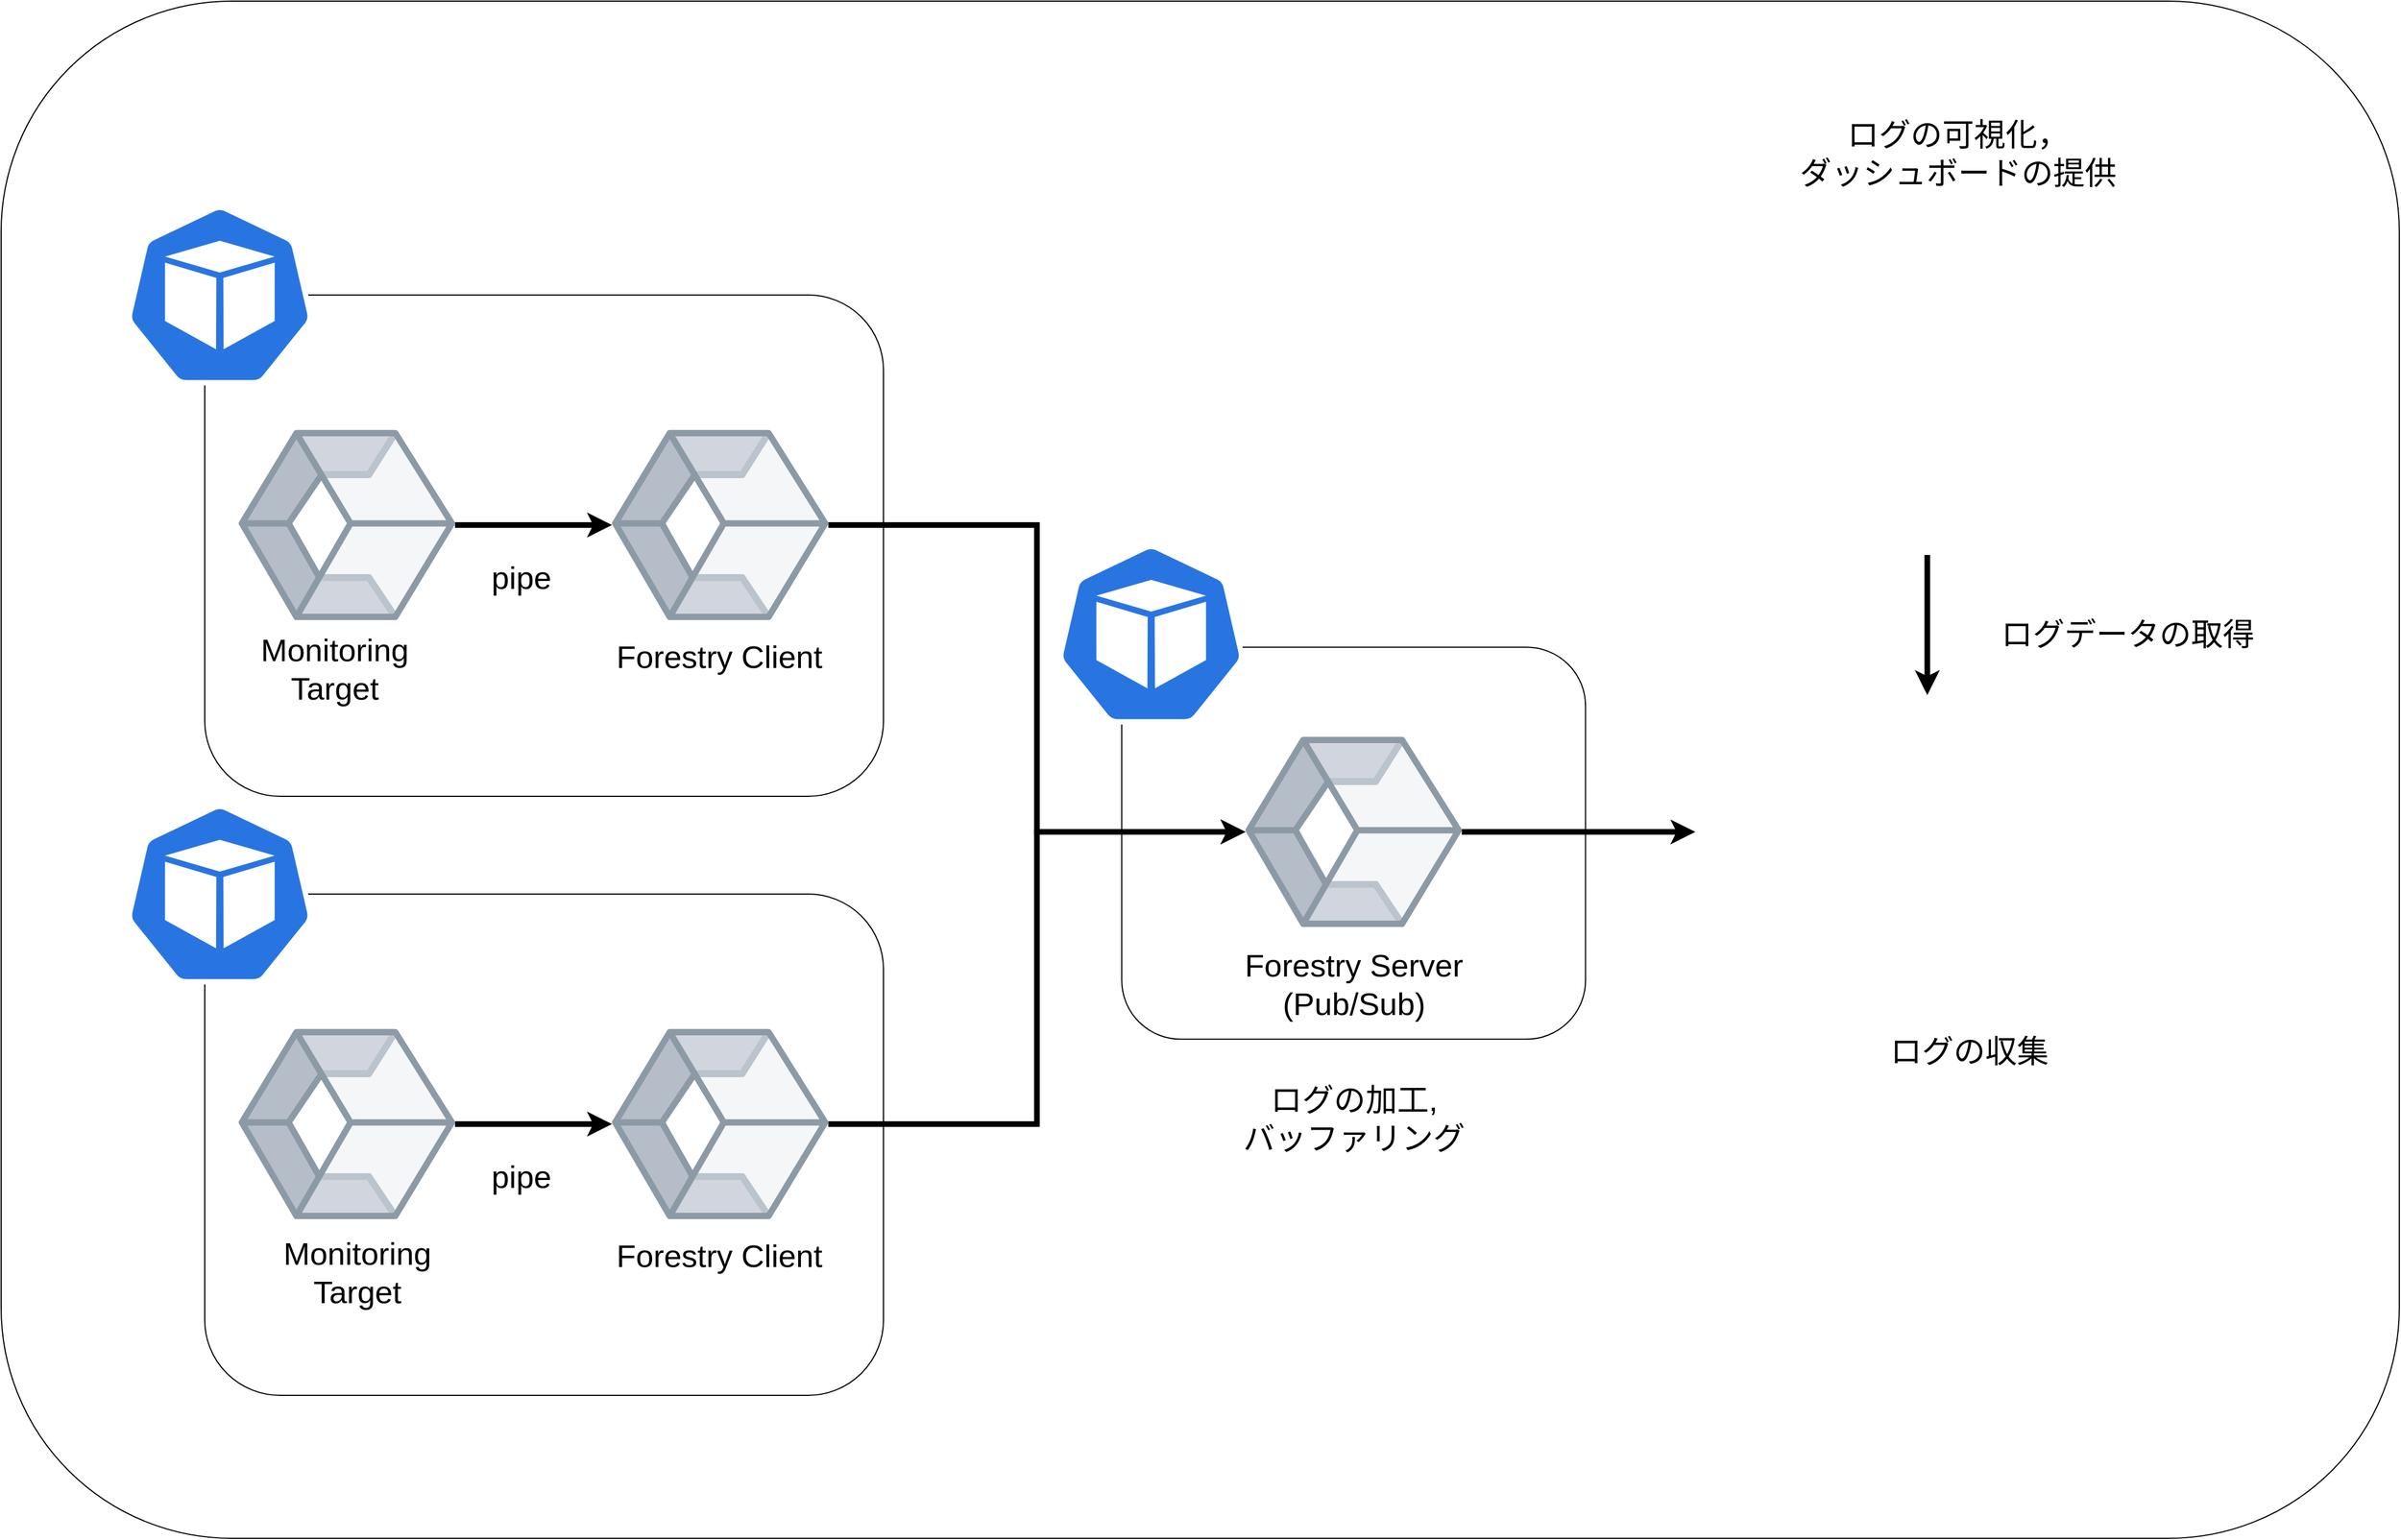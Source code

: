 <mxfile>
    <diagram id="WC1ZwRTdQGqxqxsII2Lb" name="Page-1">
        <mxGraphModel dx="4978" dy="1651" grid="1" gridSize="10" guides="1" tooltips="1" connect="1" arrows="1" fold="1" page="1" pageScale="1" pageWidth="1169" pageHeight="1654" math="0" shadow="0">
            <root>
                <mxCell id="0"/>
                <mxCell id="1" parent="0"/>
                <mxCell id="58" value="" style="rounded=1;whiteSpace=wrap;html=1;" vertex="1" parent="1">
                    <mxGeometry x="-2260" y="60" width="2120" height="1360" as="geometry"/>
                </mxCell>
                <mxCell id="46" value="" style="rounded=1;whiteSpace=wrap;html=1;" parent="1" vertex="1">
                    <mxGeometry x="-1269.37" y="631.63" width="410" height="346.75" as="geometry"/>
                </mxCell>
                <mxCell id="5" value="" style="rounded=1;whiteSpace=wrap;html=1;" parent="1" vertex="1">
                    <mxGeometry x="-2080" y="850" width="600" height="443.5" as="geometry"/>
                </mxCell>
                <mxCell id="2" value="" style="html=1;dashed=0;whitespace=wrap;fillColor=#2875E2;strokeColor=#ffffff;points=[[0.005,0.63,0],[0.1,0.2,0],[0.9,0.2,0],[0.5,0,0],[0.995,0.63,0],[0.72,0.99,0],[0.5,1,0],[0.28,0.99,0]];shape=mxgraph.kubernetes.icon;prIcon=pod" parent="1" vertex="1">
                    <mxGeometry x="-2150" y="770" width="166.67" height="160" as="geometry"/>
                </mxCell>
                <mxCell id="12" style="edgeStyle=orthogonalEdgeStyle;rounded=0;orthogonalLoop=1;jettySize=auto;html=1;exitX=1;exitY=0.5;exitDx=0;exitDy=0;entryX=0;entryY=0.5;entryDx=0;entryDy=0;strokeWidth=5;" parent="1" source="3" target="10" edge="1">
                    <mxGeometry relative="1" as="geometry"/>
                </mxCell>
                <mxCell id="3" value="" style="aspect=fixed;perimeter=ellipsePerimeter;html=1;align=center;fontSize=12;verticalAlign=top;fontColor=#364149;shadow=0;dashed=0;image;image=img/lib/cumulus/container.svg;" parent="1" vertex="1">
                    <mxGeometry x="-2050" y="968.5" width="191.25" height="170" as="geometry"/>
                </mxCell>
                <mxCell id="10" value="" style="aspect=fixed;perimeter=ellipsePerimeter;html=1;align=center;fontSize=12;verticalAlign=top;fontColor=#364149;shadow=0;dashed=0;image;image=img/lib/cumulus/container.svg;" parent="1" vertex="1">
                    <mxGeometry x="-1720" y="968.5" width="191.25" height="170" as="geometry"/>
                </mxCell>
                <mxCell id="26" value="&lt;span style=&quot;font-size: 28px&quot;&gt;Forestry Client&lt;/span&gt;" style="text;html=1;strokeColor=none;fillColor=none;align=center;verticalAlign=middle;whiteSpace=wrap;rounded=0;shadow=0;" parent="1" vertex="1">
                    <mxGeometry x="-1720" y="1150" width="190" height="40" as="geometry"/>
                </mxCell>
                <mxCell id="30" value="&lt;font style=&quot;font-size: 28px&quot;&gt;Monitoring Target&lt;/font&gt;" style="text;html=1;strokeColor=none;fillColor=none;align=center;verticalAlign=middle;whiteSpace=wrap;rounded=0;shadow=0;" parent="1" vertex="1">
                    <mxGeometry x="-2040" y="1150" width="190" height="70" as="geometry"/>
                </mxCell>
                <mxCell id="31" value="" style="aspect=fixed;perimeter=ellipsePerimeter;html=1;align=center;fontSize=12;verticalAlign=top;fontColor=#364149;shadow=0;dashed=0;image;image=img/lib/cumulus/container.svg;" parent="1" vertex="1">
                    <mxGeometry x="-1160" y="710" width="191.25" height="170" as="geometry"/>
                </mxCell>
                <mxCell id="32" value="" style="rounded=1;whiteSpace=wrap;html=1;" parent="1" vertex="1">
                    <mxGeometry x="-2080" y="320" width="600" height="443.5" as="geometry"/>
                </mxCell>
                <mxCell id="33" value="" style="html=1;dashed=0;whitespace=wrap;fillColor=#2875E2;strokeColor=#ffffff;points=[[0.005,0.63,0],[0.1,0.2,0],[0.9,0.2,0],[0.5,0,0],[0.995,0.63,0],[0.72,0.99,0],[0.5,1,0],[0.28,0.99,0]];shape=mxgraph.kubernetes.icon;prIcon=pod" parent="1" vertex="1">
                    <mxGeometry x="-2150" y="240" width="166.67" height="160" as="geometry"/>
                </mxCell>
                <mxCell id="34" style="edgeStyle=orthogonalEdgeStyle;rounded=0;orthogonalLoop=1;jettySize=auto;html=1;exitX=1;exitY=0.5;exitDx=0;exitDy=0;entryX=0;entryY=0.5;entryDx=0;entryDy=0;strokeWidth=5;" parent="1" source="35" target="36" edge="1">
                    <mxGeometry relative="1" as="geometry"/>
                </mxCell>
                <mxCell id="35" value="" style="aspect=fixed;perimeter=ellipsePerimeter;html=1;align=center;fontSize=12;verticalAlign=top;fontColor=#364149;shadow=0;dashed=0;image;image=img/lib/cumulus/container.svg;" parent="1" vertex="1">
                    <mxGeometry x="-2050" y="438.5" width="191.25" height="170" as="geometry"/>
                </mxCell>
                <mxCell id="36" value="" style="aspect=fixed;perimeter=ellipsePerimeter;html=1;align=center;fontSize=12;verticalAlign=top;fontColor=#364149;shadow=0;dashed=0;image;image=img/lib/cumulus/container.svg;" parent="1" vertex="1">
                    <mxGeometry x="-1720" y="438.5" width="191.25" height="170" as="geometry"/>
                </mxCell>
                <mxCell id="37" value="&lt;span style=&quot;font-size: 28px&quot;&gt;Forestry Client&lt;/span&gt;" style="text;html=1;strokeColor=none;fillColor=none;align=center;verticalAlign=middle;whiteSpace=wrap;rounded=0;shadow=0;" parent="1" vertex="1">
                    <mxGeometry x="-1720" y="620" width="190" height="40" as="geometry"/>
                </mxCell>
                <mxCell id="41" style="edgeStyle=orthogonalEdgeStyle;rounded=0;orthogonalLoop=1;jettySize=auto;html=1;exitX=1;exitY=0.5;exitDx=0;exitDy=0;entryX=0;entryY=0.5;entryDx=0;entryDy=0;strokeWidth=5;" parent="1" source="36" target="31" edge="1">
                    <mxGeometry relative="1" as="geometry">
                        <mxPoint x="-1420.0" y="570" as="sourcePoint"/>
                        <mxPoint x="-1281.25" y="570" as="targetPoint"/>
                    </mxGeometry>
                </mxCell>
                <mxCell id="43" style="edgeStyle=orthogonalEdgeStyle;rounded=0;orthogonalLoop=1;jettySize=auto;html=1;exitX=1;exitY=0.5;exitDx=0;exitDy=0;entryX=0;entryY=0.5;entryDx=0;entryDy=0;strokeWidth=5;" parent="1" source="10" target="31" edge="1">
                    <mxGeometry relative="1" as="geometry">
                        <mxPoint x="-1518.75" y="523.5" as="sourcePoint"/>
                        <mxPoint x="-1180" y="725" as="targetPoint"/>
                    </mxGeometry>
                </mxCell>
                <mxCell id="44" style="edgeStyle=orthogonalEdgeStyle;rounded=0;orthogonalLoop=1;jettySize=auto;html=1;exitX=1;exitY=0.5;exitDx=0;exitDy=0;strokeWidth=5;" parent="1" source="31" edge="1" target="56">
                    <mxGeometry relative="1" as="geometry">
                        <mxPoint x="-1050.0" y="804.29" as="sourcePoint"/>
                        <mxPoint x="-720" y="795" as="targetPoint"/>
                    </mxGeometry>
                </mxCell>
                <mxCell id="45" value="&lt;span style=&quot;font-size: 28px&quot;&gt;Forestry Server&lt;br&gt;(Pub/Sub)&lt;br&gt;&lt;/span&gt;" style="text;html=1;strokeColor=none;fillColor=none;align=center;verticalAlign=middle;whiteSpace=wrap;rounded=0;shadow=0;" parent="1" vertex="1">
                    <mxGeometry x="-1194.37" y="910" width="260" height="40" as="geometry"/>
                </mxCell>
                <mxCell id="47" value="" style="html=1;dashed=0;whitespace=wrap;fillColor=#2875E2;strokeColor=#ffffff;points=[[0.005,0.63,0],[0.1,0.2,0],[0.9,0.2,0],[0.5,0,0],[0.995,0.63,0],[0.72,0.99,0],[0.5,1,0],[0.28,0.99,0]];shape=mxgraph.kubernetes.icon;prIcon=pod" parent="1" vertex="1">
                    <mxGeometry x="-1326.67" y="540" width="166.67" height="160" as="geometry"/>
                </mxCell>
                <mxCell id="48" value="&lt;span style=&quot;font-size: 28px&quot;&gt;ログの収集&lt;br&gt;&lt;/span&gt;" style="text;html=1;strokeColor=none;fillColor=none;align=center;verticalAlign=middle;whiteSpace=wrap;rounded=0;shadow=0;" parent="1" vertex="1">
                    <mxGeometry x="-650.0" y="968.5" width="260" height="40" as="geometry"/>
                </mxCell>
                <mxCell id="49" value="&lt;span style=&quot;font-size: 28px&quot;&gt;ログの可視化，&lt;br&gt;ダッシュボードの提供&lt;br&gt;&lt;/span&gt;" style="text;html=1;strokeColor=none;fillColor=none;align=center;verticalAlign=middle;whiteSpace=wrap;rounded=0;shadow=0;" parent="1" vertex="1">
                    <mxGeometry x="-690" y="150" width="320" height="90" as="geometry"/>
                </mxCell>
                <mxCell id="50" value="&lt;span style=&quot;font-size: 28px&quot;&gt;pipe&lt;/span&gt;" style="text;html=1;strokeColor=none;fillColor=none;align=center;verticalAlign=middle;whiteSpace=wrap;rounded=0;shadow=0;" parent="1" vertex="1">
                    <mxGeometry x="-1870" y="1080" width="140" height="40" as="geometry"/>
                </mxCell>
                <mxCell id="51" value="&lt;span style=&quot;font-size: 28px&quot;&gt;pipe&lt;/span&gt;" style="text;html=1;strokeColor=none;fillColor=none;align=center;verticalAlign=middle;whiteSpace=wrap;rounded=0;shadow=0;" parent="1" vertex="1">
                    <mxGeometry x="-1870" y="550" width="140" height="40" as="geometry"/>
                </mxCell>
                <mxCell id="52" value="&lt;span style=&quot;font-size: 28px&quot;&gt;ログの加工,&lt;br&gt;バッファリング&lt;br&gt;&lt;/span&gt;" style="text;html=1;strokeColor=none;fillColor=none;align=center;verticalAlign=middle;whiteSpace=wrap;rounded=0;shadow=0;" parent="1" vertex="1">
                    <mxGeometry x="-1219.37" y="1008.5" width="310" height="81.5" as="geometry"/>
                </mxCell>
                <mxCell id="53" value="&lt;span style=&quot;font-size: 28px&quot;&gt;ログデータの取得&lt;br&gt;&lt;/span&gt;" style="text;html=1;strokeColor=none;fillColor=none;align=center;verticalAlign=middle;whiteSpace=wrap;rounded=0;shadow=0;" parent="1" vertex="1">
                    <mxGeometry x="-510.0" y="600" width="260" height="40" as="geometry"/>
                </mxCell>
                <mxCell id="54" style="edgeStyle=orthogonalEdgeStyle;rounded=0;orthogonalLoop=1;jettySize=auto;html=1;strokeWidth=5;exitX=0.5;exitY=1;exitDx=0;exitDy=0;entryX=0.5;entryY=0;entryDx=0;entryDy=0;" parent="1" edge="1" target="56" source="57">
                    <mxGeometry relative="1" as="geometry">
                        <mxPoint x="-535" y="555.69" as="sourcePoint"/>
                        <mxPoint x="-535" y="685.75" as="targetPoint"/>
                    </mxGeometry>
                </mxCell>
                <mxCell id="55" value="&lt;font style=&quot;font-size: 28px&quot;&gt;Monitoring Target&lt;/font&gt;" style="text;html=1;strokeColor=none;fillColor=none;align=center;verticalAlign=middle;whiteSpace=wrap;rounded=0;shadow=0;" parent="1" vertex="1">
                    <mxGeometry x="-2060" y="615.75" width="190" height="70" as="geometry"/>
                </mxCell>
                <mxCell id="56" value="" style="shape=image;verticalLabelPosition=bottom;labelBackgroundColor=#ffffff;verticalAlign=top;aspect=fixed;imageAspect=0;image=https://raw.githubusercontent.com/grafana/loki/main/docs/sources/logo_and_name.png;" vertex="1" parent="1">
                    <mxGeometry x="-762.25" y="673.97" width="410" height="242.06" as="geometry"/>
                </mxCell>
                <mxCell id="57" value="" style="shape=image;verticalLabelPosition=bottom;labelBackgroundColor=#ffffff;verticalAlign=top;aspect=fixed;imageAspect=0;image=https://raw.githubusercontent.com/grafana/grafana/13768da4172e00a8f5a224dac1fa4447a135acb3/public/img/grafana_icon.svg;" vertex="1" parent="1">
                    <mxGeometry x="-680" y="294.71" width="245.5" height="255.29" as="geometry"/>
                </mxCell>
            </root>
        </mxGraphModel>
    </diagram>
</mxfile>